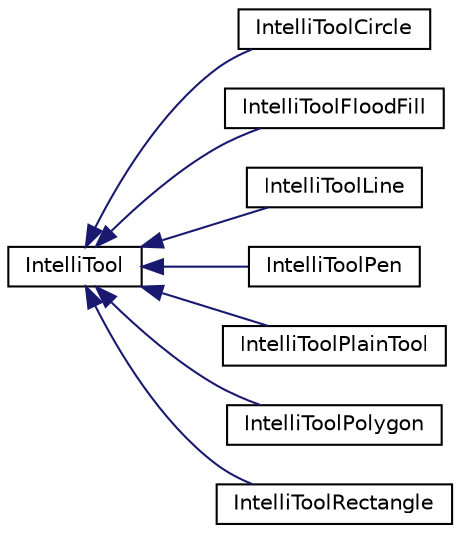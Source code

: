 digraph "Graphical Class Hierarchy"
{
 // LATEX_PDF_SIZE
  edge [fontname="Helvetica",fontsize="10",labelfontname="Helvetica",labelfontsize="10"];
  node [fontname="Helvetica",fontsize="10",shape=record];
  rankdir="LR";
  Node0 [label="IntelliTool",height=0.2,width=0.4,color="black", fillcolor="white", style="filled",URL="$class_intelli_tool.html",tooltip="An abstract class that manages the basic events, like mouse clicks or scrolls events."];
  Node0 -> Node1 [dir="back",color="midnightblue",fontsize="10",style="solid",fontname="Helvetica"];
  Node1 [label="IntelliToolCircle",height=0.2,width=0.4,color="black", fillcolor="white", style="filled",URL="$class_intelli_tool_circle.html",tooltip="The IntelliToolCircle class represents a tool to draw a circle."];
  Node0 -> Node2 [dir="back",color="midnightblue",fontsize="10",style="solid",fontname="Helvetica"];
  Node2 [label="IntelliToolFloodFill",height=0.2,width=0.4,color="black", fillcolor="white", style="filled",URL="$class_intelli_tool_flood_fill.html",tooltip="The IntelliToolFloodFill class represents a tool to flood FIll a certian area."];
  Node0 -> Node3 [dir="back",color="midnightblue",fontsize="10",style="solid",fontname="Helvetica"];
  Node3 [label="IntelliToolLine",height=0.2,width=0.4,color="black", fillcolor="white", style="filled",URL="$class_intelli_tool_line.html",tooltip="The IntelliToolFloodFill class represents a tool to draw a line."];
  Node0 -> Node4 [dir="back",color="midnightblue",fontsize="10",style="solid",fontname="Helvetica"];
  Node4 [label="IntelliToolPen",height=0.2,width=0.4,color="black", fillcolor="white", style="filled",URL="$class_intelli_tool_pen.html",tooltip="The IntelliToolPen class represents a tool to draw a line."];
  Node0 -> Node5 [dir="back",color="midnightblue",fontsize="10",style="solid",fontname="Helvetica"];
  Node5 [label="IntelliToolPlainTool",height=0.2,width=0.4,color="black", fillcolor="white", style="filled",URL="$class_intelli_tool_plain_tool.html",tooltip="The IntelliToolPlainTool class represents a tool to fill the whole canvas with one color."];
  Node0 -> Node6 [dir="back",color="midnightblue",fontsize="10",style="solid",fontname="Helvetica"];
  Node6 [label="IntelliToolPolygon",height=0.2,width=0.4,color="black", fillcolor="white", style="filled",URL="$class_intelli_tool_polygon.html",tooltip="The IntelliToolPolygon managed the Drawing of Polygonforms."];
  Node0 -> Node7 [dir="back",color="midnightblue",fontsize="10",style="solid",fontname="Helvetica"];
  Node7 [label="IntelliToolRectangle",height=0.2,width=0.4,color="black", fillcolor="white", style="filled",URL="$class_intelli_tool_rectangle.html",tooltip="The IntelliToolRectangle class represents a tool to draw a rectangle."];
}
